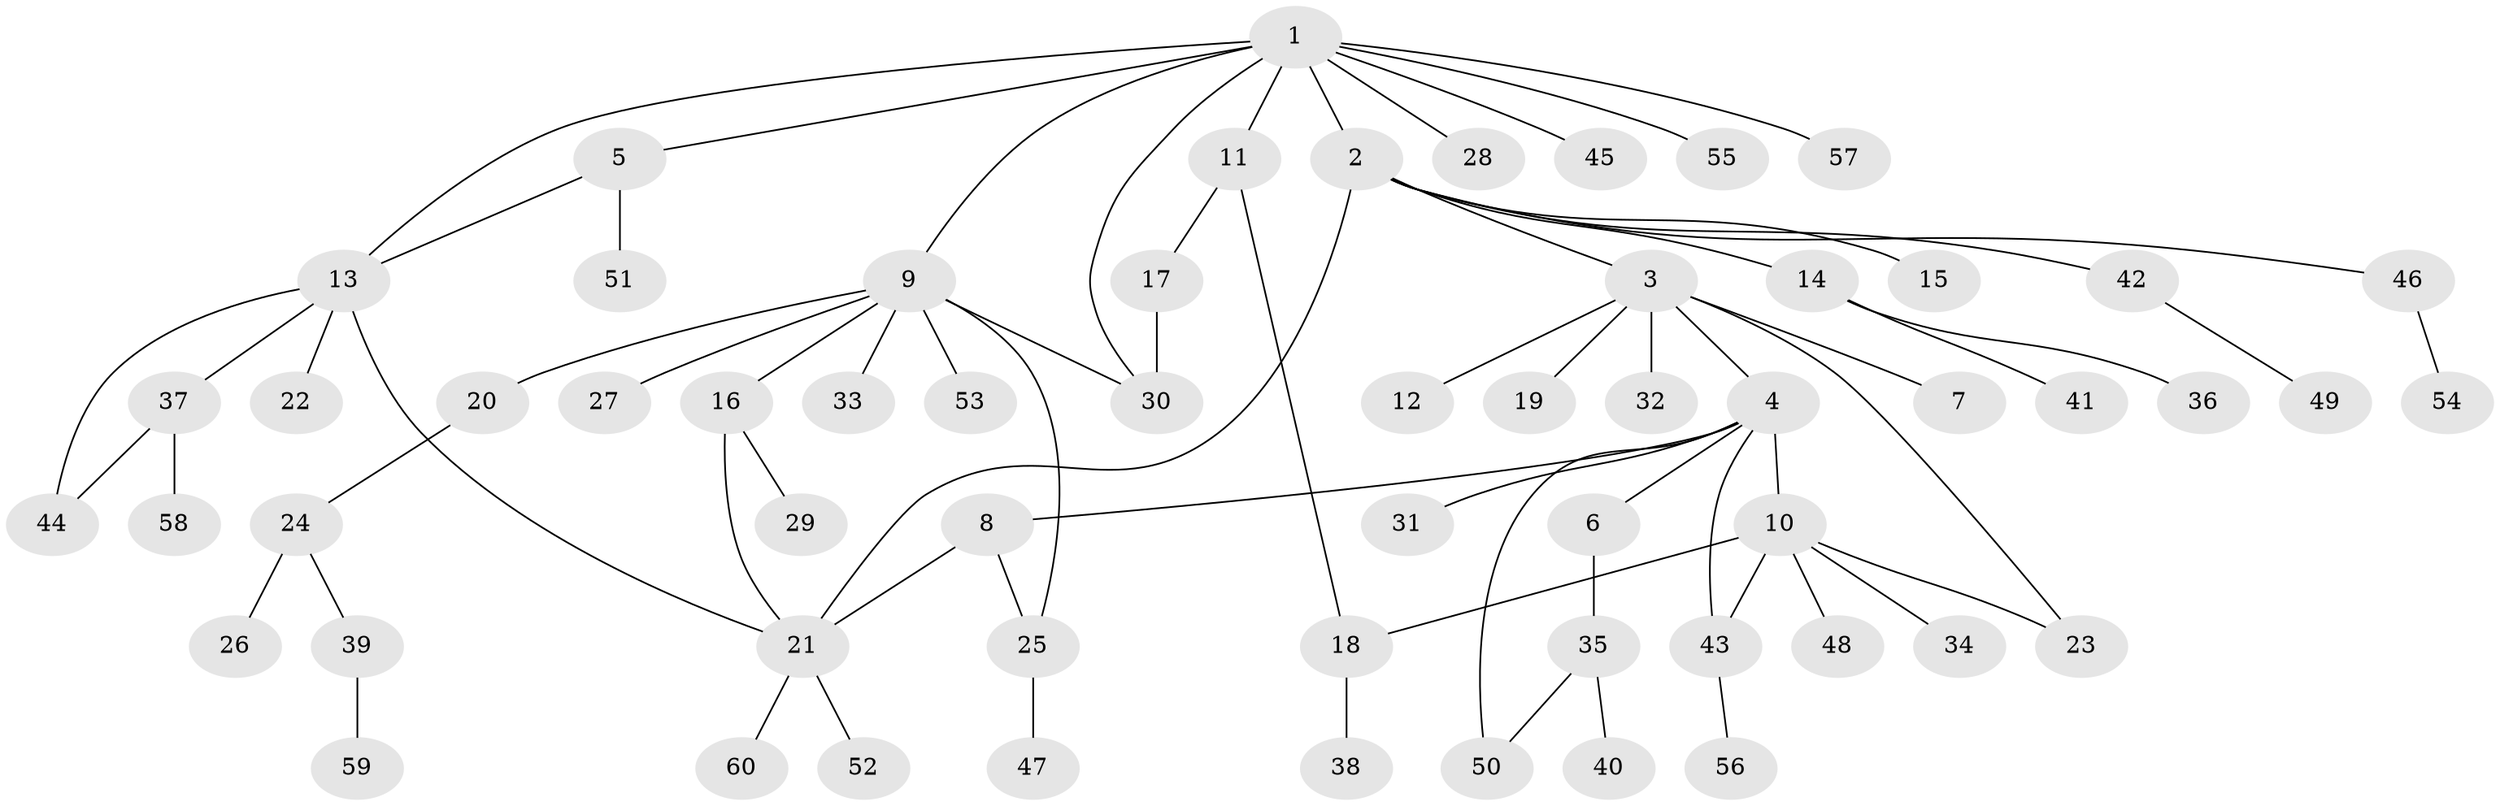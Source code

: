// Generated by graph-tools (version 1.1) at 2025/35/03/09/25 02:35:32]
// undirected, 60 vertices, 71 edges
graph export_dot {
graph [start="1"]
  node [color=gray90,style=filled];
  1;
  2;
  3;
  4;
  5;
  6;
  7;
  8;
  9;
  10;
  11;
  12;
  13;
  14;
  15;
  16;
  17;
  18;
  19;
  20;
  21;
  22;
  23;
  24;
  25;
  26;
  27;
  28;
  29;
  30;
  31;
  32;
  33;
  34;
  35;
  36;
  37;
  38;
  39;
  40;
  41;
  42;
  43;
  44;
  45;
  46;
  47;
  48;
  49;
  50;
  51;
  52;
  53;
  54;
  55;
  56;
  57;
  58;
  59;
  60;
  1 -- 2;
  1 -- 5;
  1 -- 9;
  1 -- 11;
  1 -- 13;
  1 -- 28;
  1 -- 30;
  1 -- 45;
  1 -- 55;
  1 -- 57;
  2 -- 3;
  2 -- 14;
  2 -- 15;
  2 -- 21;
  2 -- 42;
  2 -- 46;
  3 -- 4;
  3 -- 7;
  3 -- 12;
  3 -- 19;
  3 -- 23;
  3 -- 32;
  4 -- 6;
  4 -- 8;
  4 -- 10;
  4 -- 31;
  4 -- 43;
  4 -- 50;
  5 -- 13;
  5 -- 51;
  6 -- 35;
  8 -- 21;
  8 -- 25;
  9 -- 16;
  9 -- 20;
  9 -- 25;
  9 -- 27;
  9 -- 30;
  9 -- 33;
  9 -- 53;
  10 -- 18;
  10 -- 23;
  10 -- 34;
  10 -- 43;
  10 -- 48;
  11 -- 17;
  11 -- 18;
  13 -- 21;
  13 -- 22;
  13 -- 37;
  13 -- 44;
  14 -- 36;
  14 -- 41;
  16 -- 21;
  16 -- 29;
  17 -- 30;
  18 -- 38;
  20 -- 24;
  21 -- 52;
  21 -- 60;
  24 -- 26;
  24 -- 39;
  25 -- 47;
  35 -- 40;
  35 -- 50;
  37 -- 44;
  37 -- 58;
  39 -- 59;
  42 -- 49;
  43 -- 56;
  46 -- 54;
}
